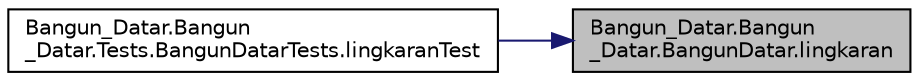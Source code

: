 digraph "Bangun_Datar.Bangun_Datar.BangunDatar.lingkaran"
{
 // LATEX_PDF_SIZE
  edge [fontname="Helvetica",fontsize="10",labelfontname="Helvetica",labelfontsize="10"];
  node [fontname="Helvetica",fontsize="10",shape=record];
  rankdir="RL";
  Node1 [label="Bangun_Datar.Bangun\l_Datar.BangunDatar.lingkaran",height=0.2,width=0.4,color="black", fillcolor="grey75", style="filled", fontcolor="black",tooltip=" "];
  Node1 -> Node2 [dir="back",color="midnightblue",fontsize="10",style="solid",fontname="Helvetica"];
  Node2 [label="Bangun_Datar.Bangun\l_Datar.Tests.BangunDatarTests.lingkaranTest",height=0.2,width=0.4,color="black", fillcolor="white", style="filled",URL="$class_bangun___datar_1_1_bangun___datar_1_1_tests_1_1_bangun_datar_tests.html#ac41b29d1d1631bce85904dd4fa429d6e",tooltip=" "];
}
